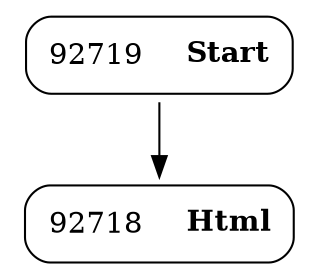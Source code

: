 digraph ast {
node [shape=none];
92719 [label=<<TABLE border='1' cellspacing='0' cellpadding='10' style='rounded' ><TR><TD border='0'>92719</TD><TD border='0'><B>Start</B></TD></TR></TABLE>>];
92719 -> 92718 [weight=2];
92718 [label=<<TABLE border='1' cellspacing='0' cellpadding='10' style='rounded' ><TR><TD border='0'>92718</TD><TD border='0'><B>Html</B></TD></TR></TABLE>>];
}
